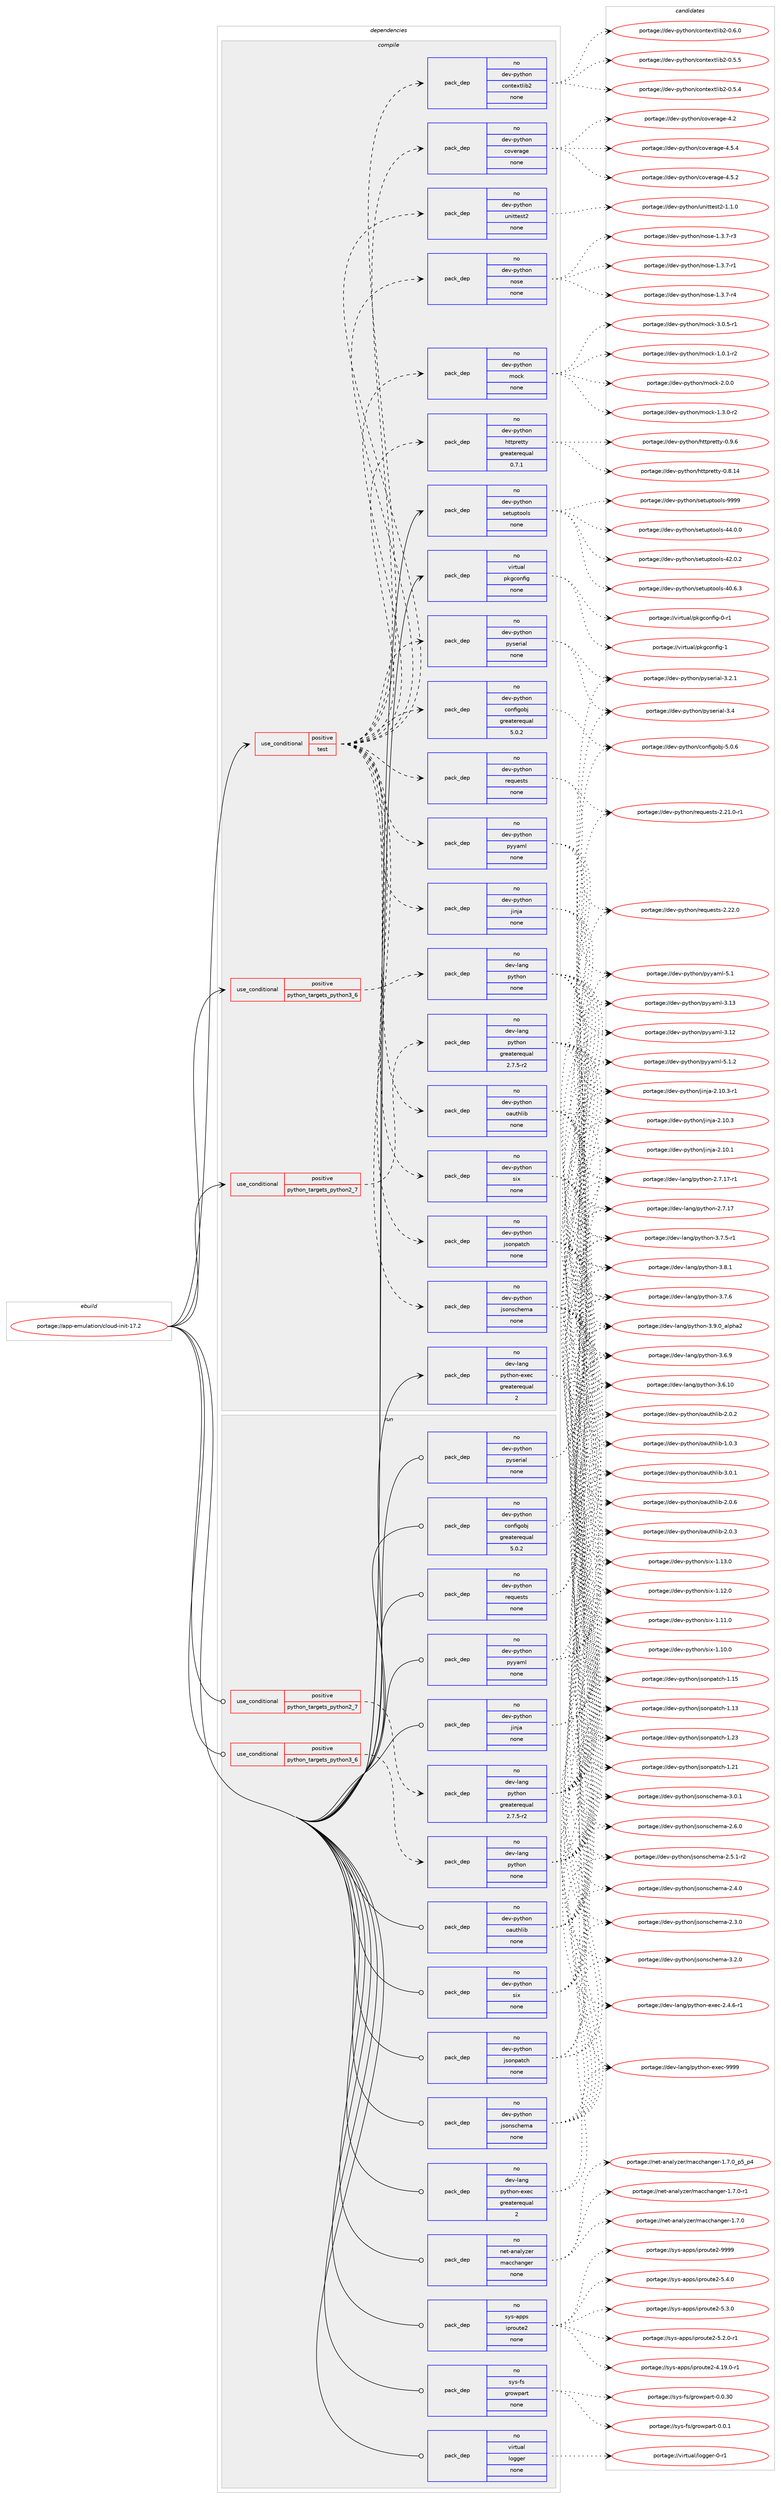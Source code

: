 digraph prolog {

# *************
# Graph options
# *************

newrank=true;
concentrate=true;
compound=true;
graph [rankdir=LR,fontname=Helvetica,fontsize=10,ranksep=1.5];#, ranksep=2.5, nodesep=0.2];
edge  [arrowhead=vee];
node  [fontname=Helvetica,fontsize=10];

# **********
# The ebuild
# **********

subgraph cluster_leftcol {
color=gray;
label=<<i>ebuild</i>>;
id [label="portage://app-emulation/cloud-init-17.2", color=red, width=4, href="../app-emulation/cloud-init-17.2.svg"];
}

# ****************
# The dependencies
# ****************

subgraph cluster_midcol {
color=gray;
label=<<i>dependencies</i>>;
subgraph cluster_compile {
fillcolor="#eeeeee";
style=filled;
label=<<i>compile</i>>;
subgraph cond149162 {
dependency633167 [label=<<TABLE BORDER="0" CELLBORDER="1" CELLSPACING="0" CELLPADDING="4"><TR><TD ROWSPAN="3" CELLPADDING="10">use_conditional</TD></TR><TR><TD>positive</TD></TR><TR><TD>python_targets_python2_7</TD></TR></TABLE>>, shape=none, color=red];
subgraph pack475597 {
dependency633168 [label=<<TABLE BORDER="0" CELLBORDER="1" CELLSPACING="0" CELLPADDING="4" WIDTH="220"><TR><TD ROWSPAN="6" CELLPADDING="30">pack_dep</TD></TR><TR><TD WIDTH="110">no</TD></TR><TR><TD>dev-lang</TD></TR><TR><TD>python</TD></TR><TR><TD>greaterequal</TD></TR><TR><TD>2.7.5-r2</TD></TR></TABLE>>, shape=none, color=blue];
}
dependency633167:e -> dependency633168:w [weight=20,style="dashed",arrowhead="vee"];
}
id:e -> dependency633167:w [weight=20,style="solid",arrowhead="vee"];
subgraph cond149163 {
dependency633169 [label=<<TABLE BORDER="0" CELLBORDER="1" CELLSPACING="0" CELLPADDING="4"><TR><TD ROWSPAN="3" CELLPADDING="10">use_conditional</TD></TR><TR><TD>positive</TD></TR><TR><TD>python_targets_python3_6</TD></TR></TABLE>>, shape=none, color=red];
subgraph pack475598 {
dependency633170 [label=<<TABLE BORDER="0" CELLBORDER="1" CELLSPACING="0" CELLPADDING="4" WIDTH="220"><TR><TD ROWSPAN="6" CELLPADDING="30">pack_dep</TD></TR><TR><TD WIDTH="110">no</TD></TR><TR><TD>dev-lang</TD></TR><TR><TD>python</TD></TR><TR><TD>none</TD></TR><TR><TD></TD></TR></TABLE>>, shape=none, color=blue];
}
dependency633169:e -> dependency633170:w [weight=20,style="dashed",arrowhead="vee"];
}
id:e -> dependency633169:w [weight=20,style="solid",arrowhead="vee"];
subgraph cond149164 {
dependency633171 [label=<<TABLE BORDER="0" CELLBORDER="1" CELLSPACING="0" CELLPADDING="4"><TR><TD ROWSPAN="3" CELLPADDING="10">use_conditional</TD></TR><TR><TD>positive</TD></TR><TR><TD>test</TD></TR></TABLE>>, shape=none, color=red];
subgraph pack475599 {
dependency633172 [label=<<TABLE BORDER="0" CELLBORDER="1" CELLSPACING="0" CELLPADDING="4" WIDTH="220"><TR><TD ROWSPAN="6" CELLPADDING="30">pack_dep</TD></TR><TR><TD WIDTH="110">no</TD></TR><TR><TD>dev-python</TD></TR><TR><TD>jinja</TD></TR><TR><TD>none</TD></TR><TR><TD></TD></TR></TABLE>>, shape=none, color=blue];
}
dependency633171:e -> dependency633172:w [weight=20,style="dashed",arrowhead="vee"];
subgraph pack475600 {
dependency633173 [label=<<TABLE BORDER="0" CELLBORDER="1" CELLSPACING="0" CELLPADDING="4" WIDTH="220"><TR><TD ROWSPAN="6" CELLPADDING="30">pack_dep</TD></TR><TR><TD WIDTH="110">no</TD></TR><TR><TD>dev-python</TD></TR><TR><TD>oauthlib</TD></TR><TR><TD>none</TD></TR><TR><TD></TD></TR></TABLE>>, shape=none, color=blue];
}
dependency633171:e -> dependency633173:w [weight=20,style="dashed",arrowhead="vee"];
subgraph pack475601 {
dependency633174 [label=<<TABLE BORDER="0" CELLBORDER="1" CELLSPACING="0" CELLPADDING="4" WIDTH="220"><TR><TD ROWSPAN="6" CELLPADDING="30">pack_dep</TD></TR><TR><TD WIDTH="110">no</TD></TR><TR><TD>dev-python</TD></TR><TR><TD>pyserial</TD></TR><TR><TD>none</TD></TR><TR><TD></TD></TR></TABLE>>, shape=none, color=blue];
}
dependency633171:e -> dependency633174:w [weight=20,style="dashed",arrowhead="vee"];
subgraph pack475602 {
dependency633175 [label=<<TABLE BORDER="0" CELLBORDER="1" CELLSPACING="0" CELLPADDING="4" WIDTH="220"><TR><TD ROWSPAN="6" CELLPADDING="30">pack_dep</TD></TR><TR><TD WIDTH="110">no</TD></TR><TR><TD>dev-python</TD></TR><TR><TD>configobj</TD></TR><TR><TD>greaterequal</TD></TR><TR><TD>5.0.2</TD></TR></TABLE>>, shape=none, color=blue];
}
dependency633171:e -> dependency633175:w [weight=20,style="dashed",arrowhead="vee"];
subgraph pack475603 {
dependency633176 [label=<<TABLE BORDER="0" CELLBORDER="1" CELLSPACING="0" CELLPADDING="4" WIDTH="220"><TR><TD ROWSPAN="6" CELLPADDING="30">pack_dep</TD></TR><TR><TD WIDTH="110">no</TD></TR><TR><TD>dev-python</TD></TR><TR><TD>pyyaml</TD></TR><TR><TD>none</TD></TR><TR><TD></TD></TR></TABLE>>, shape=none, color=blue];
}
dependency633171:e -> dependency633176:w [weight=20,style="dashed",arrowhead="vee"];
subgraph pack475604 {
dependency633177 [label=<<TABLE BORDER="0" CELLBORDER="1" CELLSPACING="0" CELLPADDING="4" WIDTH="220"><TR><TD ROWSPAN="6" CELLPADDING="30">pack_dep</TD></TR><TR><TD WIDTH="110">no</TD></TR><TR><TD>dev-python</TD></TR><TR><TD>requests</TD></TR><TR><TD>none</TD></TR><TR><TD></TD></TR></TABLE>>, shape=none, color=blue];
}
dependency633171:e -> dependency633177:w [weight=20,style="dashed",arrowhead="vee"];
subgraph pack475605 {
dependency633178 [label=<<TABLE BORDER="0" CELLBORDER="1" CELLSPACING="0" CELLPADDING="4" WIDTH="220"><TR><TD ROWSPAN="6" CELLPADDING="30">pack_dep</TD></TR><TR><TD WIDTH="110">no</TD></TR><TR><TD>dev-python</TD></TR><TR><TD>jsonpatch</TD></TR><TR><TD>none</TD></TR><TR><TD></TD></TR></TABLE>>, shape=none, color=blue];
}
dependency633171:e -> dependency633178:w [weight=20,style="dashed",arrowhead="vee"];
subgraph pack475606 {
dependency633179 [label=<<TABLE BORDER="0" CELLBORDER="1" CELLSPACING="0" CELLPADDING="4" WIDTH="220"><TR><TD ROWSPAN="6" CELLPADDING="30">pack_dep</TD></TR><TR><TD WIDTH="110">no</TD></TR><TR><TD>dev-python</TD></TR><TR><TD>jsonschema</TD></TR><TR><TD>none</TD></TR><TR><TD></TD></TR></TABLE>>, shape=none, color=blue];
}
dependency633171:e -> dependency633179:w [weight=20,style="dashed",arrowhead="vee"];
subgraph pack475607 {
dependency633180 [label=<<TABLE BORDER="0" CELLBORDER="1" CELLSPACING="0" CELLPADDING="4" WIDTH="220"><TR><TD ROWSPAN="6" CELLPADDING="30">pack_dep</TD></TR><TR><TD WIDTH="110">no</TD></TR><TR><TD>dev-python</TD></TR><TR><TD>six</TD></TR><TR><TD>none</TD></TR><TR><TD></TD></TR></TABLE>>, shape=none, color=blue];
}
dependency633171:e -> dependency633180:w [weight=20,style="dashed",arrowhead="vee"];
subgraph pack475608 {
dependency633181 [label=<<TABLE BORDER="0" CELLBORDER="1" CELLSPACING="0" CELLPADDING="4" WIDTH="220"><TR><TD ROWSPAN="6" CELLPADDING="30">pack_dep</TD></TR><TR><TD WIDTH="110">no</TD></TR><TR><TD>dev-python</TD></TR><TR><TD>httpretty</TD></TR><TR><TD>greaterequal</TD></TR><TR><TD>0.7.1</TD></TR></TABLE>>, shape=none, color=blue];
}
dependency633171:e -> dependency633181:w [weight=20,style="dashed",arrowhead="vee"];
subgraph pack475609 {
dependency633182 [label=<<TABLE BORDER="0" CELLBORDER="1" CELLSPACING="0" CELLPADDING="4" WIDTH="220"><TR><TD ROWSPAN="6" CELLPADDING="30">pack_dep</TD></TR><TR><TD WIDTH="110">no</TD></TR><TR><TD>dev-python</TD></TR><TR><TD>mock</TD></TR><TR><TD>none</TD></TR><TR><TD></TD></TR></TABLE>>, shape=none, color=blue];
}
dependency633171:e -> dependency633182:w [weight=20,style="dashed",arrowhead="vee"];
subgraph pack475610 {
dependency633183 [label=<<TABLE BORDER="0" CELLBORDER="1" CELLSPACING="0" CELLPADDING="4" WIDTH="220"><TR><TD ROWSPAN="6" CELLPADDING="30">pack_dep</TD></TR><TR><TD WIDTH="110">no</TD></TR><TR><TD>dev-python</TD></TR><TR><TD>nose</TD></TR><TR><TD>none</TD></TR><TR><TD></TD></TR></TABLE>>, shape=none, color=blue];
}
dependency633171:e -> dependency633183:w [weight=20,style="dashed",arrowhead="vee"];
subgraph pack475611 {
dependency633184 [label=<<TABLE BORDER="0" CELLBORDER="1" CELLSPACING="0" CELLPADDING="4" WIDTH="220"><TR><TD ROWSPAN="6" CELLPADDING="30">pack_dep</TD></TR><TR><TD WIDTH="110">no</TD></TR><TR><TD>dev-python</TD></TR><TR><TD>unittest2</TD></TR><TR><TD>none</TD></TR><TR><TD></TD></TR></TABLE>>, shape=none, color=blue];
}
dependency633171:e -> dependency633184:w [weight=20,style="dashed",arrowhead="vee"];
subgraph pack475612 {
dependency633185 [label=<<TABLE BORDER="0" CELLBORDER="1" CELLSPACING="0" CELLPADDING="4" WIDTH="220"><TR><TD ROWSPAN="6" CELLPADDING="30">pack_dep</TD></TR><TR><TD WIDTH="110">no</TD></TR><TR><TD>dev-python</TD></TR><TR><TD>coverage</TD></TR><TR><TD>none</TD></TR><TR><TD></TD></TR></TABLE>>, shape=none, color=blue];
}
dependency633171:e -> dependency633185:w [weight=20,style="dashed",arrowhead="vee"];
subgraph pack475613 {
dependency633186 [label=<<TABLE BORDER="0" CELLBORDER="1" CELLSPACING="0" CELLPADDING="4" WIDTH="220"><TR><TD ROWSPAN="6" CELLPADDING="30">pack_dep</TD></TR><TR><TD WIDTH="110">no</TD></TR><TR><TD>dev-python</TD></TR><TR><TD>contextlib2</TD></TR><TR><TD>none</TD></TR><TR><TD></TD></TR></TABLE>>, shape=none, color=blue];
}
dependency633171:e -> dependency633186:w [weight=20,style="dashed",arrowhead="vee"];
}
id:e -> dependency633171:w [weight=20,style="solid",arrowhead="vee"];
subgraph pack475614 {
dependency633187 [label=<<TABLE BORDER="0" CELLBORDER="1" CELLSPACING="0" CELLPADDING="4" WIDTH="220"><TR><TD ROWSPAN="6" CELLPADDING="30">pack_dep</TD></TR><TR><TD WIDTH="110">no</TD></TR><TR><TD>dev-lang</TD></TR><TR><TD>python-exec</TD></TR><TR><TD>greaterequal</TD></TR><TR><TD>2</TD></TR></TABLE>>, shape=none, color=blue];
}
id:e -> dependency633187:w [weight=20,style="solid",arrowhead="vee"];
subgraph pack475615 {
dependency633188 [label=<<TABLE BORDER="0" CELLBORDER="1" CELLSPACING="0" CELLPADDING="4" WIDTH="220"><TR><TD ROWSPAN="6" CELLPADDING="30">pack_dep</TD></TR><TR><TD WIDTH="110">no</TD></TR><TR><TD>dev-python</TD></TR><TR><TD>setuptools</TD></TR><TR><TD>none</TD></TR><TR><TD></TD></TR></TABLE>>, shape=none, color=blue];
}
id:e -> dependency633188:w [weight=20,style="solid",arrowhead="vee"];
subgraph pack475616 {
dependency633189 [label=<<TABLE BORDER="0" CELLBORDER="1" CELLSPACING="0" CELLPADDING="4" WIDTH="220"><TR><TD ROWSPAN="6" CELLPADDING="30">pack_dep</TD></TR><TR><TD WIDTH="110">no</TD></TR><TR><TD>virtual</TD></TR><TR><TD>pkgconfig</TD></TR><TR><TD>none</TD></TR><TR><TD></TD></TR></TABLE>>, shape=none, color=blue];
}
id:e -> dependency633189:w [weight=20,style="solid",arrowhead="vee"];
}
subgraph cluster_compileandrun {
fillcolor="#eeeeee";
style=filled;
label=<<i>compile and run</i>>;
}
subgraph cluster_run {
fillcolor="#eeeeee";
style=filled;
label=<<i>run</i>>;
subgraph cond149165 {
dependency633190 [label=<<TABLE BORDER="0" CELLBORDER="1" CELLSPACING="0" CELLPADDING="4"><TR><TD ROWSPAN="3" CELLPADDING="10">use_conditional</TD></TR><TR><TD>positive</TD></TR><TR><TD>python_targets_python2_7</TD></TR></TABLE>>, shape=none, color=red];
subgraph pack475617 {
dependency633191 [label=<<TABLE BORDER="0" CELLBORDER="1" CELLSPACING="0" CELLPADDING="4" WIDTH="220"><TR><TD ROWSPAN="6" CELLPADDING="30">pack_dep</TD></TR><TR><TD WIDTH="110">no</TD></TR><TR><TD>dev-lang</TD></TR><TR><TD>python</TD></TR><TR><TD>greaterequal</TD></TR><TR><TD>2.7.5-r2</TD></TR></TABLE>>, shape=none, color=blue];
}
dependency633190:e -> dependency633191:w [weight=20,style="dashed",arrowhead="vee"];
}
id:e -> dependency633190:w [weight=20,style="solid",arrowhead="odot"];
subgraph cond149166 {
dependency633192 [label=<<TABLE BORDER="0" CELLBORDER="1" CELLSPACING="0" CELLPADDING="4"><TR><TD ROWSPAN="3" CELLPADDING="10">use_conditional</TD></TR><TR><TD>positive</TD></TR><TR><TD>python_targets_python3_6</TD></TR></TABLE>>, shape=none, color=red];
subgraph pack475618 {
dependency633193 [label=<<TABLE BORDER="0" CELLBORDER="1" CELLSPACING="0" CELLPADDING="4" WIDTH="220"><TR><TD ROWSPAN="6" CELLPADDING="30">pack_dep</TD></TR><TR><TD WIDTH="110">no</TD></TR><TR><TD>dev-lang</TD></TR><TR><TD>python</TD></TR><TR><TD>none</TD></TR><TR><TD></TD></TR></TABLE>>, shape=none, color=blue];
}
dependency633192:e -> dependency633193:w [weight=20,style="dashed",arrowhead="vee"];
}
id:e -> dependency633192:w [weight=20,style="solid",arrowhead="odot"];
subgraph pack475619 {
dependency633194 [label=<<TABLE BORDER="0" CELLBORDER="1" CELLSPACING="0" CELLPADDING="4" WIDTH="220"><TR><TD ROWSPAN="6" CELLPADDING="30">pack_dep</TD></TR><TR><TD WIDTH="110">no</TD></TR><TR><TD>dev-lang</TD></TR><TR><TD>python-exec</TD></TR><TR><TD>greaterequal</TD></TR><TR><TD>2</TD></TR></TABLE>>, shape=none, color=blue];
}
id:e -> dependency633194:w [weight=20,style="solid",arrowhead="odot"];
subgraph pack475620 {
dependency633195 [label=<<TABLE BORDER="0" CELLBORDER="1" CELLSPACING="0" CELLPADDING="4" WIDTH="220"><TR><TD ROWSPAN="6" CELLPADDING="30">pack_dep</TD></TR><TR><TD WIDTH="110">no</TD></TR><TR><TD>dev-python</TD></TR><TR><TD>configobj</TD></TR><TR><TD>greaterequal</TD></TR><TR><TD>5.0.2</TD></TR></TABLE>>, shape=none, color=blue];
}
id:e -> dependency633195:w [weight=20,style="solid",arrowhead="odot"];
subgraph pack475621 {
dependency633196 [label=<<TABLE BORDER="0" CELLBORDER="1" CELLSPACING="0" CELLPADDING="4" WIDTH="220"><TR><TD ROWSPAN="6" CELLPADDING="30">pack_dep</TD></TR><TR><TD WIDTH="110">no</TD></TR><TR><TD>dev-python</TD></TR><TR><TD>jinja</TD></TR><TR><TD>none</TD></TR><TR><TD></TD></TR></TABLE>>, shape=none, color=blue];
}
id:e -> dependency633196:w [weight=20,style="solid",arrowhead="odot"];
subgraph pack475622 {
dependency633197 [label=<<TABLE BORDER="0" CELLBORDER="1" CELLSPACING="0" CELLPADDING="4" WIDTH="220"><TR><TD ROWSPAN="6" CELLPADDING="30">pack_dep</TD></TR><TR><TD WIDTH="110">no</TD></TR><TR><TD>dev-python</TD></TR><TR><TD>jsonpatch</TD></TR><TR><TD>none</TD></TR><TR><TD></TD></TR></TABLE>>, shape=none, color=blue];
}
id:e -> dependency633197:w [weight=20,style="solid",arrowhead="odot"];
subgraph pack475623 {
dependency633198 [label=<<TABLE BORDER="0" CELLBORDER="1" CELLSPACING="0" CELLPADDING="4" WIDTH="220"><TR><TD ROWSPAN="6" CELLPADDING="30">pack_dep</TD></TR><TR><TD WIDTH="110">no</TD></TR><TR><TD>dev-python</TD></TR><TR><TD>jsonschema</TD></TR><TR><TD>none</TD></TR><TR><TD></TD></TR></TABLE>>, shape=none, color=blue];
}
id:e -> dependency633198:w [weight=20,style="solid",arrowhead="odot"];
subgraph pack475624 {
dependency633199 [label=<<TABLE BORDER="0" CELLBORDER="1" CELLSPACING="0" CELLPADDING="4" WIDTH="220"><TR><TD ROWSPAN="6" CELLPADDING="30">pack_dep</TD></TR><TR><TD WIDTH="110">no</TD></TR><TR><TD>dev-python</TD></TR><TR><TD>oauthlib</TD></TR><TR><TD>none</TD></TR><TR><TD></TD></TR></TABLE>>, shape=none, color=blue];
}
id:e -> dependency633199:w [weight=20,style="solid",arrowhead="odot"];
subgraph pack475625 {
dependency633200 [label=<<TABLE BORDER="0" CELLBORDER="1" CELLSPACING="0" CELLPADDING="4" WIDTH="220"><TR><TD ROWSPAN="6" CELLPADDING="30">pack_dep</TD></TR><TR><TD WIDTH="110">no</TD></TR><TR><TD>dev-python</TD></TR><TR><TD>pyserial</TD></TR><TR><TD>none</TD></TR><TR><TD></TD></TR></TABLE>>, shape=none, color=blue];
}
id:e -> dependency633200:w [weight=20,style="solid",arrowhead="odot"];
subgraph pack475626 {
dependency633201 [label=<<TABLE BORDER="0" CELLBORDER="1" CELLSPACING="0" CELLPADDING="4" WIDTH="220"><TR><TD ROWSPAN="6" CELLPADDING="30">pack_dep</TD></TR><TR><TD WIDTH="110">no</TD></TR><TR><TD>dev-python</TD></TR><TR><TD>pyyaml</TD></TR><TR><TD>none</TD></TR><TR><TD></TD></TR></TABLE>>, shape=none, color=blue];
}
id:e -> dependency633201:w [weight=20,style="solid",arrowhead="odot"];
subgraph pack475627 {
dependency633202 [label=<<TABLE BORDER="0" CELLBORDER="1" CELLSPACING="0" CELLPADDING="4" WIDTH="220"><TR><TD ROWSPAN="6" CELLPADDING="30">pack_dep</TD></TR><TR><TD WIDTH="110">no</TD></TR><TR><TD>dev-python</TD></TR><TR><TD>requests</TD></TR><TR><TD>none</TD></TR><TR><TD></TD></TR></TABLE>>, shape=none, color=blue];
}
id:e -> dependency633202:w [weight=20,style="solid",arrowhead="odot"];
subgraph pack475628 {
dependency633203 [label=<<TABLE BORDER="0" CELLBORDER="1" CELLSPACING="0" CELLPADDING="4" WIDTH="220"><TR><TD ROWSPAN="6" CELLPADDING="30">pack_dep</TD></TR><TR><TD WIDTH="110">no</TD></TR><TR><TD>dev-python</TD></TR><TR><TD>six</TD></TR><TR><TD>none</TD></TR><TR><TD></TD></TR></TABLE>>, shape=none, color=blue];
}
id:e -> dependency633203:w [weight=20,style="solid",arrowhead="odot"];
subgraph pack475629 {
dependency633204 [label=<<TABLE BORDER="0" CELLBORDER="1" CELLSPACING="0" CELLPADDING="4" WIDTH="220"><TR><TD ROWSPAN="6" CELLPADDING="30">pack_dep</TD></TR><TR><TD WIDTH="110">no</TD></TR><TR><TD>net-analyzer</TD></TR><TR><TD>macchanger</TD></TR><TR><TD>none</TD></TR><TR><TD></TD></TR></TABLE>>, shape=none, color=blue];
}
id:e -> dependency633204:w [weight=20,style="solid",arrowhead="odot"];
subgraph pack475630 {
dependency633205 [label=<<TABLE BORDER="0" CELLBORDER="1" CELLSPACING="0" CELLPADDING="4" WIDTH="220"><TR><TD ROWSPAN="6" CELLPADDING="30">pack_dep</TD></TR><TR><TD WIDTH="110">no</TD></TR><TR><TD>sys-apps</TD></TR><TR><TD>iproute2</TD></TR><TR><TD>none</TD></TR><TR><TD></TD></TR></TABLE>>, shape=none, color=blue];
}
id:e -> dependency633205:w [weight=20,style="solid",arrowhead="odot"];
subgraph pack475631 {
dependency633206 [label=<<TABLE BORDER="0" CELLBORDER="1" CELLSPACING="0" CELLPADDING="4" WIDTH="220"><TR><TD ROWSPAN="6" CELLPADDING="30">pack_dep</TD></TR><TR><TD WIDTH="110">no</TD></TR><TR><TD>sys-fs</TD></TR><TR><TD>growpart</TD></TR><TR><TD>none</TD></TR><TR><TD></TD></TR></TABLE>>, shape=none, color=blue];
}
id:e -> dependency633206:w [weight=20,style="solid",arrowhead="odot"];
subgraph pack475632 {
dependency633207 [label=<<TABLE BORDER="0" CELLBORDER="1" CELLSPACING="0" CELLPADDING="4" WIDTH="220"><TR><TD ROWSPAN="6" CELLPADDING="30">pack_dep</TD></TR><TR><TD WIDTH="110">no</TD></TR><TR><TD>virtual</TD></TR><TR><TD>logger</TD></TR><TR><TD>none</TD></TR><TR><TD></TD></TR></TABLE>>, shape=none, color=blue];
}
id:e -> dependency633207:w [weight=20,style="solid",arrowhead="odot"];
}
}

# **************
# The candidates
# **************

subgraph cluster_choices {
rank=same;
color=gray;
label=<<i>candidates</i>>;

subgraph choice475597 {
color=black;
nodesep=1;
choice10010111845108971101034711212111610411111045514657464895971081121049750 [label="portage://dev-lang/python-3.9.0_alpha2", color=red, width=4,href="../dev-lang/python-3.9.0_alpha2.svg"];
choice100101118451089711010347112121116104111110455146564649 [label="portage://dev-lang/python-3.8.1", color=red, width=4,href="../dev-lang/python-3.8.1.svg"];
choice100101118451089711010347112121116104111110455146554654 [label="portage://dev-lang/python-3.7.6", color=red, width=4,href="../dev-lang/python-3.7.6.svg"];
choice1001011184510897110103471121211161041111104551465546534511449 [label="portage://dev-lang/python-3.7.5-r1", color=red, width=4,href="../dev-lang/python-3.7.5-r1.svg"];
choice100101118451089711010347112121116104111110455146544657 [label="portage://dev-lang/python-3.6.9", color=red, width=4,href="../dev-lang/python-3.6.9.svg"];
choice10010111845108971101034711212111610411111045514654464948 [label="portage://dev-lang/python-3.6.10", color=red, width=4,href="../dev-lang/python-3.6.10.svg"];
choice100101118451089711010347112121116104111110455046554649554511449 [label="portage://dev-lang/python-2.7.17-r1", color=red, width=4,href="../dev-lang/python-2.7.17-r1.svg"];
choice10010111845108971101034711212111610411111045504655464955 [label="portage://dev-lang/python-2.7.17", color=red, width=4,href="../dev-lang/python-2.7.17.svg"];
dependency633168:e -> choice10010111845108971101034711212111610411111045514657464895971081121049750:w [style=dotted,weight="100"];
dependency633168:e -> choice100101118451089711010347112121116104111110455146564649:w [style=dotted,weight="100"];
dependency633168:e -> choice100101118451089711010347112121116104111110455146554654:w [style=dotted,weight="100"];
dependency633168:e -> choice1001011184510897110103471121211161041111104551465546534511449:w [style=dotted,weight="100"];
dependency633168:e -> choice100101118451089711010347112121116104111110455146544657:w [style=dotted,weight="100"];
dependency633168:e -> choice10010111845108971101034711212111610411111045514654464948:w [style=dotted,weight="100"];
dependency633168:e -> choice100101118451089711010347112121116104111110455046554649554511449:w [style=dotted,weight="100"];
dependency633168:e -> choice10010111845108971101034711212111610411111045504655464955:w [style=dotted,weight="100"];
}
subgraph choice475598 {
color=black;
nodesep=1;
choice10010111845108971101034711212111610411111045514657464895971081121049750 [label="portage://dev-lang/python-3.9.0_alpha2", color=red, width=4,href="../dev-lang/python-3.9.0_alpha2.svg"];
choice100101118451089711010347112121116104111110455146564649 [label="portage://dev-lang/python-3.8.1", color=red, width=4,href="../dev-lang/python-3.8.1.svg"];
choice100101118451089711010347112121116104111110455146554654 [label="portage://dev-lang/python-3.7.6", color=red, width=4,href="../dev-lang/python-3.7.6.svg"];
choice1001011184510897110103471121211161041111104551465546534511449 [label="portage://dev-lang/python-3.7.5-r1", color=red, width=4,href="../dev-lang/python-3.7.5-r1.svg"];
choice100101118451089711010347112121116104111110455146544657 [label="portage://dev-lang/python-3.6.9", color=red, width=4,href="../dev-lang/python-3.6.9.svg"];
choice10010111845108971101034711212111610411111045514654464948 [label="portage://dev-lang/python-3.6.10", color=red, width=4,href="../dev-lang/python-3.6.10.svg"];
choice100101118451089711010347112121116104111110455046554649554511449 [label="portage://dev-lang/python-2.7.17-r1", color=red, width=4,href="../dev-lang/python-2.7.17-r1.svg"];
choice10010111845108971101034711212111610411111045504655464955 [label="portage://dev-lang/python-2.7.17", color=red, width=4,href="../dev-lang/python-2.7.17.svg"];
dependency633170:e -> choice10010111845108971101034711212111610411111045514657464895971081121049750:w [style=dotted,weight="100"];
dependency633170:e -> choice100101118451089711010347112121116104111110455146564649:w [style=dotted,weight="100"];
dependency633170:e -> choice100101118451089711010347112121116104111110455146554654:w [style=dotted,weight="100"];
dependency633170:e -> choice1001011184510897110103471121211161041111104551465546534511449:w [style=dotted,weight="100"];
dependency633170:e -> choice100101118451089711010347112121116104111110455146544657:w [style=dotted,weight="100"];
dependency633170:e -> choice10010111845108971101034711212111610411111045514654464948:w [style=dotted,weight="100"];
dependency633170:e -> choice100101118451089711010347112121116104111110455046554649554511449:w [style=dotted,weight="100"];
dependency633170:e -> choice10010111845108971101034711212111610411111045504655464955:w [style=dotted,weight="100"];
}
subgraph choice475599 {
color=black;
nodesep=1;
choice100101118451121211161041111104710610511010697455046494846514511449 [label="portage://dev-python/jinja-2.10.3-r1", color=red, width=4,href="../dev-python/jinja-2.10.3-r1.svg"];
choice10010111845112121116104111110471061051101069745504649484651 [label="portage://dev-python/jinja-2.10.3", color=red, width=4,href="../dev-python/jinja-2.10.3.svg"];
choice10010111845112121116104111110471061051101069745504649484649 [label="portage://dev-python/jinja-2.10.1", color=red, width=4,href="../dev-python/jinja-2.10.1.svg"];
dependency633172:e -> choice100101118451121211161041111104710610511010697455046494846514511449:w [style=dotted,weight="100"];
dependency633172:e -> choice10010111845112121116104111110471061051101069745504649484651:w [style=dotted,weight="100"];
dependency633172:e -> choice10010111845112121116104111110471061051101069745504649484649:w [style=dotted,weight="100"];
}
subgraph choice475600 {
color=black;
nodesep=1;
choice10010111845112121116104111110471119711711610410810598455146484649 [label="portage://dev-python/oauthlib-3.0.1", color=red, width=4,href="../dev-python/oauthlib-3.0.1.svg"];
choice10010111845112121116104111110471119711711610410810598455046484654 [label="portage://dev-python/oauthlib-2.0.6", color=red, width=4,href="../dev-python/oauthlib-2.0.6.svg"];
choice10010111845112121116104111110471119711711610410810598455046484651 [label="portage://dev-python/oauthlib-2.0.3", color=red, width=4,href="../dev-python/oauthlib-2.0.3.svg"];
choice10010111845112121116104111110471119711711610410810598455046484650 [label="portage://dev-python/oauthlib-2.0.2", color=red, width=4,href="../dev-python/oauthlib-2.0.2.svg"];
choice10010111845112121116104111110471119711711610410810598454946484651 [label="portage://dev-python/oauthlib-1.0.3", color=red, width=4,href="../dev-python/oauthlib-1.0.3.svg"];
dependency633173:e -> choice10010111845112121116104111110471119711711610410810598455146484649:w [style=dotted,weight="100"];
dependency633173:e -> choice10010111845112121116104111110471119711711610410810598455046484654:w [style=dotted,weight="100"];
dependency633173:e -> choice10010111845112121116104111110471119711711610410810598455046484651:w [style=dotted,weight="100"];
dependency633173:e -> choice10010111845112121116104111110471119711711610410810598455046484650:w [style=dotted,weight="100"];
dependency633173:e -> choice10010111845112121116104111110471119711711610410810598454946484651:w [style=dotted,weight="100"];
}
subgraph choice475601 {
color=black;
nodesep=1;
choice10010111845112121116104111110471121211151011141059710845514652 [label="portage://dev-python/pyserial-3.4", color=red, width=4,href="../dev-python/pyserial-3.4.svg"];
choice100101118451121211161041111104711212111510111410597108455146504649 [label="portage://dev-python/pyserial-3.2.1", color=red, width=4,href="../dev-python/pyserial-3.2.1.svg"];
dependency633174:e -> choice10010111845112121116104111110471121211151011141059710845514652:w [style=dotted,weight="100"];
dependency633174:e -> choice100101118451121211161041111104711212111510111410597108455146504649:w [style=dotted,weight="100"];
}
subgraph choice475602 {
color=black;
nodesep=1;
choice10010111845112121116104111110479911111010210510311198106455346484654 [label="portage://dev-python/configobj-5.0.6", color=red, width=4,href="../dev-python/configobj-5.0.6.svg"];
dependency633175:e -> choice10010111845112121116104111110479911111010210510311198106455346484654:w [style=dotted,weight="100"];
}
subgraph choice475603 {
color=black;
nodesep=1;
choice100101118451121211161041111104711212112197109108455346494650 [label="portage://dev-python/pyyaml-5.1.2", color=red, width=4,href="../dev-python/pyyaml-5.1.2.svg"];
choice10010111845112121116104111110471121211219710910845534649 [label="portage://dev-python/pyyaml-5.1", color=red, width=4,href="../dev-python/pyyaml-5.1.svg"];
choice1001011184511212111610411111047112121121971091084551464951 [label="portage://dev-python/pyyaml-3.13", color=red, width=4,href="../dev-python/pyyaml-3.13.svg"];
choice1001011184511212111610411111047112121121971091084551464950 [label="portage://dev-python/pyyaml-3.12", color=red, width=4,href="../dev-python/pyyaml-3.12.svg"];
dependency633176:e -> choice100101118451121211161041111104711212112197109108455346494650:w [style=dotted,weight="100"];
dependency633176:e -> choice10010111845112121116104111110471121211219710910845534649:w [style=dotted,weight="100"];
dependency633176:e -> choice1001011184511212111610411111047112121121971091084551464951:w [style=dotted,weight="100"];
dependency633176:e -> choice1001011184511212111610411111047112121121971091084551464950:w [style=dotted,weight="100"];
}
subgraph choice475604 {
color=black;
nodesep=1;
choice100101118451121211161041111104711410111311710111511611545504650504648 [label="portage://dev-python/requests-2.22.0", color=red, width=4,href="../dev-python/requests-2.22.0.svg"];
choice1001011184511212111610411111047114101113117101115116115455046504946484511449 [label="portage://dev-python/requests-2.21.0-r1", color=red, width=4,href="../dev-python/requests-2.21.0-r1.svg"];
dependency633177:e -> choice100101118451121211161041111104711410111311710111511611545504650504648:w [style=dotted,weight="100"];
dependency633177:e -> choice1001011184511212111610411111047114101113117101115116115455046504946484511449:w [style=dotted,weight="100"];
}
subgraph choice475605 {
color=black;
nodesep=1;
choice100101118451121211161041111104710611511111011297116991044549465051 [label="portage://dev-python/jsonpatch-1.23", color=red, width=4,href="../dev-python/jsonpatch-1.23.svg"];
choice100101118451121211161041111104710611511111011297116991044549465049 [label="portage://dev-python/jsonpatch-1.21", color=red, width=4,href="../dev-python/jsonpatch-1.21.svg"];
choice100101118451121211161041111104710611511111011297116991044549464953 [label="portage://dev-python/jsonpatch-1.15", color=red, width=4,href="../dev-python/jsonpatch-1.15.svg"];
choice100101118451121211161041111104710611511111011297116991044549464951 [label="portage://dev-python/jsonpatch-1.13", color=red, width=4,href="../dev-python/jsonpatch-1.13.svg"];
dependency633178:e -> choice100101118451121211161041111104710611511111011297116991044549465051:w [style=dotted,weight="100"];
dependency633178:e -> choice100101118451121211161041111104710611511111011297116991044549465049:w [style=dotted,weight="100"];
dependency633178:e -> choice100101118451121211161041111104710611511111011297116991044549464953:w [style=dotted,weight="100"];
dependency633178:e -> choice100101118451121211161041111104710611511111011297116991044549464951:w [style=dotted,weight="100"];
}
subgraph choice475606 {
color=black;
nodesep=1;
choice10010111845112121116104111110471061151111101159910410110997455146504648 [label="portage://dev-python/jsonschema-3.2.0", color=red, width=4,href="../dev-python/jsonschema-3.2.0.svg"];
choice10010111845112121116104111110471061151111101159910410110997455146484649 [label="portage://dev-python/jsonschema-3.0.1", color=red, width=4,href="../dev-python/jsonschema-3.0.1.svg"];
choice10010111845112121116104111110471061151111101159910410110997455046544648 [label="portage://dev-python/jsonschema-2.6.0", color=red, width=4,href="../dev-python/jsonschema-2.6.0.svg"];
choice100101118451121211161041111104710611511111011599104101109974550465346494511450 [label="portage://dev-python/jsonschema-2.5.1-r2", color=red, width=4,href="../dev-python/jsonschema-2.5.1-r2.svg"];
choice10010111845112121116104111110471061151111101159910410110997455046524648 [label="portage://dev-python/jsonschema-2.4.0", color=red, width=4,href="../dev-python/jsonschema-2.4.0.svg"];
choice10010111845112121116104111110471061151111101159910410110997455046514648 [label="portage://dev-python/jsonschema-2.3.0", color=red, width=4,href="../dev-python/jsonschema-2.3.0.svg"];
dependency633179:e -> choice10010111845112121116104111110471061151111101159910410110997455146504648:w [style=dotted,weight="100"];
dependency633179:e -> choice10010111845112121116104111110471061151111101159910410110997455146484649:w [style=dotted,weight="100"];
dependency633179:e -> choice10010111845112121116104111110471061151111101159910410110997455046544648:w [style=dotted,weight="100"];
dependency633179:e -> choice100101118451121211161041111104710611511111011599104101109974550465346494511450:w [style=dotted,weight="100"];
dependency633179:e -> choice10010111845112121116104111110471061151111101159910410110997455046524648:w [style=dotted,weight="100"];
dependency633179:e -> choice10010111845112121116104111110471061151111101159910410110997455046514648:w [style=dotted,weight="100"];
}
subgraph choice475607 {
color=black;
nodesep=1;
choice100101118451121211161041111104711510512045494649514648 [label="portage://dev-python/six-1.13.0", color=red, width=4,href="../dev-python/six-1.13.0.svg"];
choice100101118451121211161041111104711510512045494649504648 [label="portage://dev-python/six-1.12.0", color=red, width=4,href="../dev-python/six-1.12.0.svg"];
choice100101118451121211161041111104711510512045494649494648 [label="portage://dev-python/six-1.11.0", color=red, width=4,href="../dev-python/six-1.11.0.svg"];
choice100101118451121211161041111104711510512045494649484648 [label="portage://dev-python/six-1.10.0", color=red, width=4,href="../dev-python/six-1.10.0.svg"];
dependency633180:e -> choice100101118451121211161041111104711510512045494649514648:w [style=dotted,weight="100"];
dependency633180:e -> choice100101118451121211161041111104711510512045494649504648:w [style=dotted,weight="100"];
dependency633180:e -> choice100101118451121211161041111104711510512045494649494648:w [style=dotted,weight="100"];
dependency633180:e -> choice100101118451121211161041111104711510512045494649484648:w [style=dotted,weight="100"];
}
subgraph choice475608 {
color=black;
nodesep=1;
choice1001011184511212111610411111047104116116112114101116116121454846574654 [label="portage://dev-python/httpretty-0.9.6", color=red, width=4,href="../dev-python/httpretty-0.9.6.svg"];
choice100101118451121211161041111104710411611611211410111611612145484656464952 [label="portage://dev-python/httpretty-0.8.14", color=red, width=4,href="../dev-python/httpretty-0.8.14.svg"];
dependency633181:e -> choice1001011184511212111610411111047104116116112114101116116121454846574654:w [style=dotted,weight="100"];
dependency633181:e -> choice100101118451121211161041111104710411611611211410111611612145484656464952:w [style=dotted,weight="100"];
}
subgraph choice475609 {
color=black;
nodesep=1;
choice1001011184511212111610411111047109111991074551464846534511449 [label="portage://dev-python/mock-3.0.5-r1", color=red, width=4,href="../dev-python/mock-3.0.5-r1.svg"];
choice100101118451121211161041111104710911199107455046484648 [label="portage://dev-python/mock-2.0.0", color=red, width=4,href="../dev-python/mock-2.0.0.svg"];
choice1001011184511212111610411111047109111991074549465146484511450 [label="portage://dev-python/mock-1.3.0-r2", color=red, width=4,href="../dev-python/mock-1.3.0-r2.svg"];
choice1001011184511212111610411111047109111991074549464846494511450 [label="portage://dev-python/mock-1.0.1-r2", color=red, width=4,href="../dev-python/mock-1.0.1-r2.svg"];
dependency633182:e -> choice1001011184511212111610411111047109111991074551464846534511449:w [style=dotted,weight="100"];
dependency633182:e -> choice100101118451121211161041111104710911199107455046484648:w [style=dotted,weight="100"];
dependency633182:e -> choice1001011184511212111610411111047109111991074549465146484511450:w [style=dotted,weight="100"];
dependency633182:e -> choice1001011184511212111610411111047109111991074549464846494511450:w [style=dotted,weight="100"];
}
subgraph choice475610 {
color=black;
nodesep=1;
choice10010111845112121116104111110471101111151014549465146554511452 [label="portage://dev-python/nose-1.3.7-r4", color=red, width=4,href="../dev-python/nose-1.3.7-r4.svg"];
choice10010111845112121116104111110471101111151014549465146554511451 [label="portage://dev-python/nose-1.3.7-r3", color=red, width=4,href="../dev-python/nose-1.3.7-r3.svg"];
choice10010111845112121116104111110471101111151014549465146554511449 [label="portage://dev-python/nose-1.3.7-r1", color=red, width=4,href="../dev-python/nose-1.3.7-r1.svg"];
dependency633183:e -> choice10010111845112121116104111110471101111151014549465146554511452:w [style=dotted,weight="100"];
dependency633183:e -> choice10010111845112121116104111110471101111151014549465146554511451:w [style=dotted,weight="100"];
dependency633183:e -> choice10010111845112121116104111110471101111151014549465146554511449:w [style=dotted,weight="100"];
}
subgraph choice475611 {
color=black;
nodesep=1;
choice100101118451121211161041111104711711010511611610111511650454946494648 [label="portage://dev-python/unittest2-1.1.0", color=red, width=4,href="../dev-python/unittest2-1.1.0.svg"];
dependency633184:e -> choice100101118451121211161041111104711711010511611610111511650454946494648:w [style=dotted,weight="100"];
}
subgraph choice475612 {
color=black;
nodesep=1;
choice10010111845112121116104111110479911111810111497103101455246534652 [label="portage://dev-python/coverage-4.5.4", color=red, width=4,href="../dev-python/coverage-4.5.4.svg"];
choice10010111845112121116104111110479911111810111497103101455246534650 [label="portage://dev-python/coverage-4.5.2", color=red, width=4,href="../dev-python/coverage-4.5.2.svg"];
choice1001011184511212111610411111047991111181011149710310145524650 [label="portage://dev-python/coverage-4.2", color=red, width=4,href="../dev-python/coverage-4.2.svg"];
dependency633185:e -> choice10010111845112121116104111110479911111810111497103101455246534652:w [style=dotted,weight="100"];
dependency633185:e -> choice10010111845112121116104111110479911111810111497103101455246534650:w [style=dotted,weight="100"];
dependency633185:e -> choice1001011184511212111610411111047991111181011149710310145524650:w [style=dotted,weight="100"];
}
subgraph choice475613 {
color=black;
nodesep=1;
choice1001011184511212111610411111047991111101161011201161081059850454846544648 [label="portage://dev-python/contextlib2-0.6.0", color=red, width=4,href="../dev-python/contextlib2-0.6.0.svg"];
choice1001011184511212111610411111047991111101161011201161081059850454846534653 [label="portage://dev-python/contextlib2-0.5.5", color=red, width=4,href="../dev-python/contextlib2-0.5.5.svg"];
choice1001011184511212111610411111047991111101161011201161081059850454846534652 [label="portage://dev-python/contextlib2-0.5.4", color=red, width=4,href="../dev-python/contextlib2-0.5.4.svg"];
dependency633186:e -> choice1001011184511212111610411111047991111101161011201161081059850454846544648:w [style=dotted,weight="100"];
dependency633186:e -> choice1001011184511212111610411111047991111101161011201161081059850454846534653:w [style=dotted,weight="100"];
dependency633186:e -> choice1001011184511212111610411111047991111101161011201161081059850454846534652:w [style=dotted,weight="100"];
}
subgraph choice475614 {
color=black;
nodesep=1;
choice10010111845108971101034711212111610411111045101120101994557575757 [label="portage://dev-lang/python-exec-9999", color=red, width=4,href="../dev-lang/python-exec-9999.svg"];
choice10010111845108971101034711212111610411111045101120101994550465246544511449 [label="portage://dev-lang/python-exec-2.4.6-r1", color=red, width=4,href="../dev-lang/python-exec-2.4.6-r1.svg"];
dependency633187:e -> choice10010111845108971101034711212111610411111045101120101994557575757:w [style=dotted,weight="100"];
dependency633187:e -> choice10010111845108971101034711212111610411111045101120101994550465246544511449:w [style=dotted,weight="100"];
}
subgraph choice475615 {
color=black;
nodesep=1;
choice10010111845112121116104111110471151011161171121161111111081154557575757 [label="portage://dev-python/setuptools-9999", color=red, width=4,href="../dev-python/setuptools-9999.svg"];
choice100101118451121211161041111104711510111611711211611111110811545525246484648 [label="portage://dev-python/setuptools-44.0.0", color=red, width=4,href="../dev-python/setuptools-44.0.0.svg"];
choice100101118451121211161041111104711510111611711211611111110811545525046484650 [label="portage://dev-python/setuptools-42.0.2", color=red, width=4,href="../dev-python/setuptools-42.0.2.svg"];
choice100101118451121211161041111104711510111611711211611111110811545524846544651 [label="portage://dev-python/setuptools-40.6.3", color=red, width=4,href="../dev-python/setuptools-40.6.3.svg"];
dependency633188:e -> choice10010111845112121116104111110471151011161171121161111111081154557575757:w [style=dotted,weight="100"];
dependency633188:e -> choice100101118451121211161041111104711510111611711211611111110811545525246484648:w [style=dotted,weight="100"];
dependency633188:e -> choice100101118451121211161041111104711510111611711211611111110811545525046484650:w [style=dotted,weight="100"];
dependency633188:e -> choice100101118451121211161041111104711510111611711211611111110811545524846544651:w [style=dotted,weight="100"];
}
subgraph choice475616 {
color=black;
nodesep=1;
choice1181051141161179710847112107103991111101021051034549 [label="portage://virtual/pkgconfig-1", color=red, width=4,href="../virtual/pkgconfig-1.svg"];
choice11810511411611797108471121071039911111010210510345484511449 [label="portage://virtual/pkgconfig-0-r1", color=red, width=4,href="../virtual/pkgconfig-0-r1.svg"];
dependency633189:e -> choice1181051141161179710847112107103991111101021051034549:w [style=dotted,weight="100"];
dependency633189:e -> choice11810511411611797108471121071039911111010210510345484511449:w [style=dotted,weight="100"];
}
subgraph choice475617 {
color=black;
nodesep=1;
choice10010111845108971101034711212111610411111045514657464895971081121049750 [label="portage://dev-lang/python-3.9.0_alpha2", color=red, width=4,href="../dev-lang/python-3.9.0_alpha2.svg"];
choice100101118451089711010347112121116104111110455146564649 [label="portage://dev-lang/python-3.8.1", color=red, width=4,href="../dev-lang/python-3.8.1.svg"];
choice100101118451089711010347112121116104111110455146554654 [label="portage://dev-lang/python-3.7.6", color=red, width=4,href="../dev-lang/python-3.7.6.svg"];
choice1001011184510897110103471121211161041111104551465546534511449 [label="portage://dev-lang/python-3.7.5-r1", color=red, width=4,href="../dev-lang/python-3.7.5-r1.svg"];
choice100101118451089711010347112121116104111110455146544657 [label="portage://dev-lang/python-3.6.9", color=red, width=4,href="../dev-lang/python-3.6.9.svg"];
choice10010111845108971101034711212111610411111045514654464948 [label="portage://dev-lang/python-3.6.10", color=red, width=4,href="../dev-lang/python-3.6.10.svg"];
choice100101118451089711010347112121116104111110455046554649554511449 [label="portage://dev-lang/python-2.7.17-r1", color=red, width=4,href="../dev-lang/python-2.7.17-r1.svg"];
choice10010111845108971101034711212111610411111045504655464955 [label="portage://dev-lang/python-2.7.17", color=red, width=4,href="../dev-lang/python-2.7.17.svg"];
dependency633191:e -> choice10010111845108971101034711212111610411111045514657464895971081121049750:w [style=dotted,weight="100"];
dependency633191:e -> choice100101118451089711010347112121116104111110455146564649:w [style=dotted,weight="100"];
dependency633191:e -> choice100101118451089711010347112121116104111110455146554654:w [style=dotted,weight="100"];
dependency633191:e -> choice1001011184510897110103471121211161041111104551465546534511449:w [style=dotted,weight="100"];
dependency633191:e -> choice100101118451089711010347112121116104111110455146544657:w [style=dotted,weight="100"];
dependency633191:e -> choice10010111845108971101034711212111610411111045514654464948:w [style=dotted,weight="100"];
dependency633191:e -> choice100101118451089711010347112121116104111110455046554649554511449:w [style=dotted,weight="100"];
dependency633191:e -> choice10010111845108971101034711212111610411111045504655464955:w [style=dotted,weight="100"];
}
subgraph choice475618 {
color=black;
nodesep=1;
choice10010111845108971101034711212111610411111045514657464895971081121049750 [label="portage://dev-lang/python-3.9.0_alpha2", color=red, width=4,href="../dev-lang/python-3.9.0_alpha2.svg"];
choice100101118451089711010347112121116104111110455146564649 [label="portage://dev-lang/python-3.8.1", color=red, width=4,href="../dev-lang/python-3.8.1.svg"];
choice100101118451089711010347112121116104111110455146554654 [label="portage://dev-lang/python-3.7.6", color=red, width=4,href="../dev-lang/python-3.7.6.svg"];
choice1001011184510897110103471121211161041111104551465546534511449 [label="portage://dev-lang/python-3.7.5-r1", color=red, width=4,href="../dev-lang/python-3.7.5-r1.svg"];
choice100101118451089711010347112121116104111110455146544657 [label="portage://dev-lang/python-3.6.9", color=red, width=4,href="../dev-lang/python-3.6.9.svg"];
choice10010111845108971101034711212111610411111045514654464948 [label="portage://dev-lang/python-3.6.10", color=red, width=4,href="../dev-lang/python-3.6.10.svg"];
choice100101118451089711010347112121116104111110455046554649554511449 [label="portage://dev-lang/python-2.7.17-r1", color=red, width=4,href="../dev-lang/python-2.7.17-r1.svg"];
choice10010111845108971101034711212111610411111045504655464955 [label="portage://dev-lang/python-2.7.17", color=red, width=4,href="../dev-lang/python-2.7.17.svg"];
dependency633193:e -> choice10010111845108971101034711212111610411111045514657464895971081121049750:w [style=dotted,weight="100"];
dependency633193:e -> choice100101118451089711010347112121116104111110455146564649:w [style=dotted,weight="100"];
dependency633193:e -> choice100101118451089711010347112121116104111110455146554654:w [style=dotted,weight="100"];
dependency633193:e -> choice1001011184510897110103471121211161041111104551465546534511449:w [style=dotted,weight="100"];
dependency633193:e -> choice100101118451089711010347112121116104111110455146544657:w [style=dotted,weight="100"];
dependency633193:e -> choice10010111845108971101034711212111610411111045514654464948:w [style=dotted,weight="100"];
dependency633193:e -> choice100101118451089711010347112121116104111110455046554649554511449:w [style=dotted,weight="100"];
dependency633193:e -> choice10010111845108971101034711212111610411111045504655464955:w [style=dotted,weight="100"];
}
subgraph choice475619 {
color=black;
nodesep=1;
choice10010111845108971101034711212111610411111045101120101994557575757 [label="portage://dev-lang/python-exec-9999", color=red, width=4,href="../dev-lang/python-exec-9999.svg"];
choice10010111845108971101034711212111610411111045101120101994550465246544511449 [label="portage://dev-lang/python-exec-2.4.6-r1", color=red, width=4,href="../dev-lang/python-exec-2.4.6-r1.svg"];
dependency633194:e -> choice10010111845108971101034711212111610411111045101120101994557575757:w [style=dotted,weight="100"];
dependency633194:e -> choice10010111845108971101034711212111610411111045101120101994550465246544511449:w [style=dotted,weight="100"];
}
subgraph choice475620 {
color=black;
nodesep=1;
choice10010111845112121116104111110479911111010210510311198106455346484654 [label="portage://dev-python/configobj-5.0.6", color=red, width=4,href="../dev-python/configobj-5.0.6.svg"];
dependency633195:e -> choice10010111845112121116104111110479911111010210510311198106455346484654:w [style=dotted,weight="100"];
}
subgraph choice475621 {
color=black;
nodesep=1;
choice100101118451121211161041111104710610511010697455046494846514511449 [label="portage://dev-python/jinja-2.10.3-r1", color=red, width=4,href="../dev-python/jinja-2.10.3-r1.svg"];
choice10010111845112121116104111110471061051101069745504649484651 [label="portage://dev-python/jinja-2.10.3", color=red, width=4,href="../dev-python/jinja-2.10.3.svg"];
choice10010111845112121116104111110471061051101069745504649484649 [label="portage://dev-python/jinja-2.10.1", color=red, width=4,href="../dev-python/jinja-2.10.1.svg"];
dependency633196:e -> choice100101118451121211161041111104710610511010697455046494846514511449:w [style=dotted,weight="100"];
dependency633196:e -> choice10010111845112121116104111110471061051101069745504649484651:w [style=dotted,weight="100"];
dependency633196:e -> choice10010111845112121116104111110471061051101069745504649484649:w [style=dotted,weight="100"];
}
subgraph choice475622 {
color=black;
nodesep=1;
choice100101118451121211161041111104710611511111011297116991044549465051 [label="portage://dev-python/jsonpatch-1.23", color=red, width=4,href="../dev-python/jsonpatch-1.23.svg"];
choice100101118451121211161041111104710611511111011297116991044549465049 [label="portage://dev-python/jsonpatch-1.21", color=red, width=4,href="../dev-python/jsonpatch-1.21.svg"];
choice100101118451121211161041111104710611511111011297116991044549464953 [label="portage://dev-python/jsonpatch-1.15", color=red, width=4,href="../dev-python/jsonpatch-1.15.svg"];
choice100101118451121211161041111104710611511111011297116991044549464951 [label="portage://dev-python/jsonpatch-1.13", color=red, width=4,href="../dev-python/jsonpatch-1.13.svg"];
dependency633197:e -> choice100101118451121211161041111104710611511111011297116991044549465051:w [style=dotted,weight="100"];
dependency633197:e -> choice100101118451121211161041111104710611511111011297116991044549465049:w [style=dotted,weight="100"];
dependency633197:e -> choice100101118451121211161041111104710611511111011297116991044549464953:w [style=dotted,weight="100"];
dependency633197:e -> choice100101118451121211161041111104710611511111011297116991044549464951:w [style=dotted,weight="100"];
}
subgraph choice475623 {
color=black;
nodesep=1;
choice10010111845112121116104111110471061151111101159910410110997455146504648 [label="portage://dev-python/jsonschema-3.2.0", color=red, width=4,href="../dev-python/jsonschema-3.2.0.svg"];
choice10010111845112121116104111110471061151111101159910410110997455146484649 [label="portage://dev-python/jsonschema-3.0.1", color=red, width=4,href="../dev-python/jsonschema-3.0.1.svg"];
choice10010111845112121116104111110471061151111101159910410110997455046544648 [label="portage://dev-python/jsonschema-2.6.0", color=red, width=4,href="../dev-python/jsonschema-2.6.0.svg"];
choice100101118451121211161041111104710611511111011599104101109974550465346494511450 [label="portage://dev-python/jsonschema-2.5.1-r2", color=red, width=4,href="../dev-python/jsonschema-2.5.1-r2.svg"];
choice10010111845112121116104111110471061151111101159910410110997455046524648 [label="portage://dev-python/jsonschema-2.4.0", color=red, width=4,href="../dev-python/jsonschema-2.4.0.svg"];
choice10010111845112121116104111110471061151111101159910410110997455046514648 [label="portage://dev-python/jsonschema-2.3.0", color=red, width=4,href="../dev-python/jsonschema-2.3.0.svg"];
dependency633198:e -> choice10010111845112121116104111110471061151111101159910410110997455146504648:w [style=dotted,weight="100"];
dependency633198:e -> choice10010111845112121116104111110471061151111101159910410110997455146484649:w [style=dotted,weight="100"];
dependency633198:e -> choice10010111845112121116104111110471061151111101159910410110997455046544648:w [style=dotted,weight="100"];
dependency633198:e -> choice100101118451121211161041111104710611511111011599104101109974550465346494511450:w [style=dotted,weight="100"];
dependency633198:e -> choice10010111845112121116104111110471061151111101159910410110997455046524648:w [style=dotted,weight="100"];
dependency633198:e -> choice10010111845112121116104111110471061151111101159910410110997455046514648:w [style=dotted,weight="100"];
}
subgraph choice475624 {
color=black;
nodesep=1;
choice10010111845112121116104111110471119711711610410810598455146484649 [label="portage://dev-python/oauthlib-3.0.1", color=red, width=4,href="../dev-python/oauthlib-3.0.1.svg"];
choice10010111845112121116104111110471119711711610410810598455046484654 [label="portage://dev-python/oauthlib-2.0.6", color=red, width=4,href="../dev-python/oauthlib-2.0.6.svg"];
choice10010111845112121116104111110471119711711610410810598455046484651 [label="portage://dev-python/oauthlib-2.0.3", color=red, width=4,href="../dev-python/oauthlib-2.0.3.svg"];
choice10010111845112121116104111110471119711711610410810598455046484650 [label="portage://dev-python/oauthlib-2.0.2", color=red, width=4,href="../dev-python/oauthlib-2.0.2.svg"];
choice10010111845112121116104111110471119711711610410810598454946484651 [label="portage://dev-python/oauthlib-1.0.3", color=red, width=4,href="../dev-python/oauthlib-1.0.3.svg"];
dependency633199:e -> choice10010111845112121116104111110471119711711610410810598455146484649:w [style=dotted,weight="100"];
dependency633199:e -> choice10010111845112121116104111110471119711711610410810598455046484654:w [style=dotted,weight="100"];
dependency633199:e -> choice10010111845112121116104111110471119711711610410810598455046484651:w [style=dotted,weight="100"];
dependency633199:e -> choice10010111845112121116104111110471119711711610410810598455046484650:w [style=dotted,weight="100"];
dependency633199:e -> choice10010111845112121116104111110471119711711610410810598454946484651:w [style=dotted,weight="100"];
}
subgraph choice475625 {
color=black;
nodesep=1;
choice10010111845112121116104111110471121211151011141059710845514652 [label="portage://dev-python/pyserial-3.4", color=red, width=4,href="../dev-python/pyserial-3.4.svg"];
choice100101118451121211161041111104711212111510111410597108455146504649 [label="portage://dev-python/pyserial-3.2.1", color=red, width=4,href="../dev-python/pyserial-3.2.1.svg"];
dependency633200:e -> choice10010111845112121116104111110471121211151011141059710845514652:w [style=dotted,weight="100"];
dependency633200:e -> choice100101118451121211161041111104711212111510111410597108455146504649:w [style=dotted,weight="100"];
}
subgraph choice475626 {
color=black;
nodesep=1;
choice100101118451121211161041111104711212112197109108455346494650 [label="portage://dev-python/pyyaml-5.1.2", color=red, width=4,href="../dev-python/pyyaml-5.1.2.svg"];
choice10010111845112121116104111110471121211219710910845534649 [label="portage://dev-python/pyyaml-5.1", color=red, width=4,href="../dev-python/pyyaml-5.1.svg"];
choice1001011184511212111610411111047112121121971091084551464951 [label="portage://dev-python/pyyaml-3.13", color=red, width=4,href="../dev-python/pyyaml-3.13.svg"];
choice1001011184511212111610411111047112121121971091084551464950 [label="portage://dev-python/pyyaml-3.12", color=red, width=4,href="../dev-python/pyyaml-3.12.svg"];
dependency633201:e -> choice100101118451121211161041111104711212112197109108455346494650:w [style=dotted,weight="100"];
dependency633201:e -> choice10010111845112121116104111110471121211219710910845534649:w [style=dotted,weight="100"];
dependency633201:e -> choice1001011184511212111610411111047112121121971091084551464951:w [style=dotted,weight="100"];
dependency633201:e -> choice1001011184511212111610411111047112121121971091084551464950:w [style=dotted,weight="100"];
}
subgraph choice475627 {
color=black;
nodesep=1;
choice100101118451121211161041111104711410111311710111511611545504650504648 [label="portage://dev-python/requests-2.22.0", color=red, width=4,href="../dev-python/requests-2.22.0.svg"];
choice1001011184511212111610411111047114101113117101115116115455046504946484511449 [label="portage://dev-python/requests-2.21.0-r1", color=red, width=4,href="../dev-python/requests-2.21.0-r1.svg"];
dependency633202:e -> choice100101118451121211161041111104711410111311710111511611545504650504648:w [style=dotted,weight="100"];
dependency633202:e -> choice1001011184511212111610411111047114101113117101115116115455046504946484511449:w [style=dotted,weight="100"];
}
subgraph choice475628 {
color=black;
nodesep=1;
choice100101118451121211161041111104711510512045494649514648 [label="portage://dev-python/six-1.13.0", color=red, width=4,href="../dev-python/six-1.13.0.svg"];
choice100101118451121211161041111104711510512045494649504648 [label="portage://dev-python/six-1.12.0", color=red, width=4,href="../dev-python/six-1.12.0.svg"];
choice100101118451121211161041111104711510512045494649494648 [label="portage://dev-python/six-1.11.0", color=red, width=4,href="../dev-python/six-1.11.0.svg"];
choice100101118451121211161041111104711510512045494649484648 [label="portage://dev-python/six-1.10.0", color=red, width=4,href="../dev-python/six-1.10.0.svg"];
dependency633203:e -> choice100101118451121211161041111104711510512045494649514648:w [style=dotted,weight="100"];
dependency633203:e -> choice100101118451121211161041111104711510512045494649504648:w [style=dotted,weight="100"];
dependency633203:e -> choice100101118451121211161041111104711510512045494649494648:w [style=dotted,weight="100"];
dependency633203:e -> choice100101118451121211161041111104711510512045494649484648:w [style=dotted,weight="100"];
}
subgraph choice475629 {
color=black;
nodesep=1;
choice110101116459711097108121122101114471099799991049711010310111445494655464895112539511252 [label="portage://net-analyzer/macchanger-1.7.0_p5_p4", color=red, width=4,href="../net-analyzer/macchanger-1.7.0_p5_p4.svg"];
choice11010111645971109710812112210111447109979999104971101031011144549465546484511449 [label="portage://net-analyzer/macchanger-1.7.0-r1", color=red, width=4,href="../net-analyzer/macchanger-1.7.0-r1.svg"];
choice1101011164597110971081211221011144710997999910497110103101114454946554648 [label="portage://net-analyzer/macchanger-1.7.0", color=red, width=4,href="../net-analyzer/macchanger-1.7.0.svg"];
dependency633204:e -> choice110101116459711097108121122101114471099799991049711010310111445494655464895112539511252:w [style=dotted,weight="100"];
dependency633204:e -> choice11010111645971109710812112210111447109979999104971101031011144549465546484511449:w [style=dotted,weight="100"];
dependency633204:e -> choice1101011164597110971081211221011144710997999910497110103101114454946554648:w [style=dotted,weight="100"];
}
subgraph choice475630 {
color=black;
nodesep=1;
choice115121115459711211211547105112114111117116101504557575757 [label="portage://sys-apps/iproute2-9999", color=red, width=4,href="../sys-apps/iproute2-9999.svg"];
choice11512111545971121121154710511211411111711610150455346524648 [label="portage://sys-apps/iproute2-5.4.0", color=red, width=4,href="../sys-apps/iproute2-5.4.0.svg"];
choice11512111545971121121154710511211411111711610150455346514648 [label="portage://sys-apps/iproute2-5.3.0", color=red, width=4,href="../sys-apps/iproute2-5.3.0.svg"];
choice115121115459711211211547105112114111117116101504553465046484511449 [label="portage://sys-apps/iproute2-5.2.0-r1", color=red, width=4,href="../sys-apps/iproute2-5.2.0-r1.svg"];
choice11512111545971121121154710511211411111711610150455246495746484511449 [label="portage://sys-apps/iproute2-4.19.0-r1", color=red, width=4,href="../sys-apps/iproute2-4.19.0-r1.svg"];
dependency633205:e -> choice115121115459711211211547105112114111117116101504557575757:w [style=dotted,weight="100"];
dependency633205:e -> choice11512111545971121121154710511211411111711610150455346524648:w [style=dotted,weight="100"];
dependency633205:e -> choice11512111545971121121154710511211411111711610150455346514648:w [style=dotted,weight="100"];
dependency633205:e -> choice115121115459711211211547105112114111117116101504553465046484511449:w [style=dotted,weight="100"];
dependency633205:e -> choice11512111545971121121154710511211411111711610150455246495746484511449:w [style=dotted,weight="100"];
}
subgraph choice475631 {
color=black;
nodesep=1;
choice11512111545102115471031141111191129711411645484648465148 [label="portage://sys-fs/growpart-0.0.30", color=red, width=4,href="../sys-fs/growpart-0.0.30.svg"];
choice115121115451021154710311411111911297114116454846484649 [label="portage://sys-fs/growpart-0.0.1", color=red, width=4,href="../sys-fs/growpart-0.0.1.svg"];
dependency633206:e -> choice11512111545102115471031141111191129711411645484648465148:w [style=dotted,weight="100"];
dependency633206:e -> choice115121115451021154710311411111911297114116454846484649:w [style=dotted,weight="100"];
}
subgraph choice475632 {
color=black;
nodesep=1;
choice118105114116117971084710811110310310111445484511449 [label="portage://virtual/logger-0-r1", color=red, width=4,href="../virtual/logger-0-r1.svg"];
dependency633207:e -> choice118105114116117971084710811110310310111445484511449:w [style=dotted,weight="100"];
}
}

}
